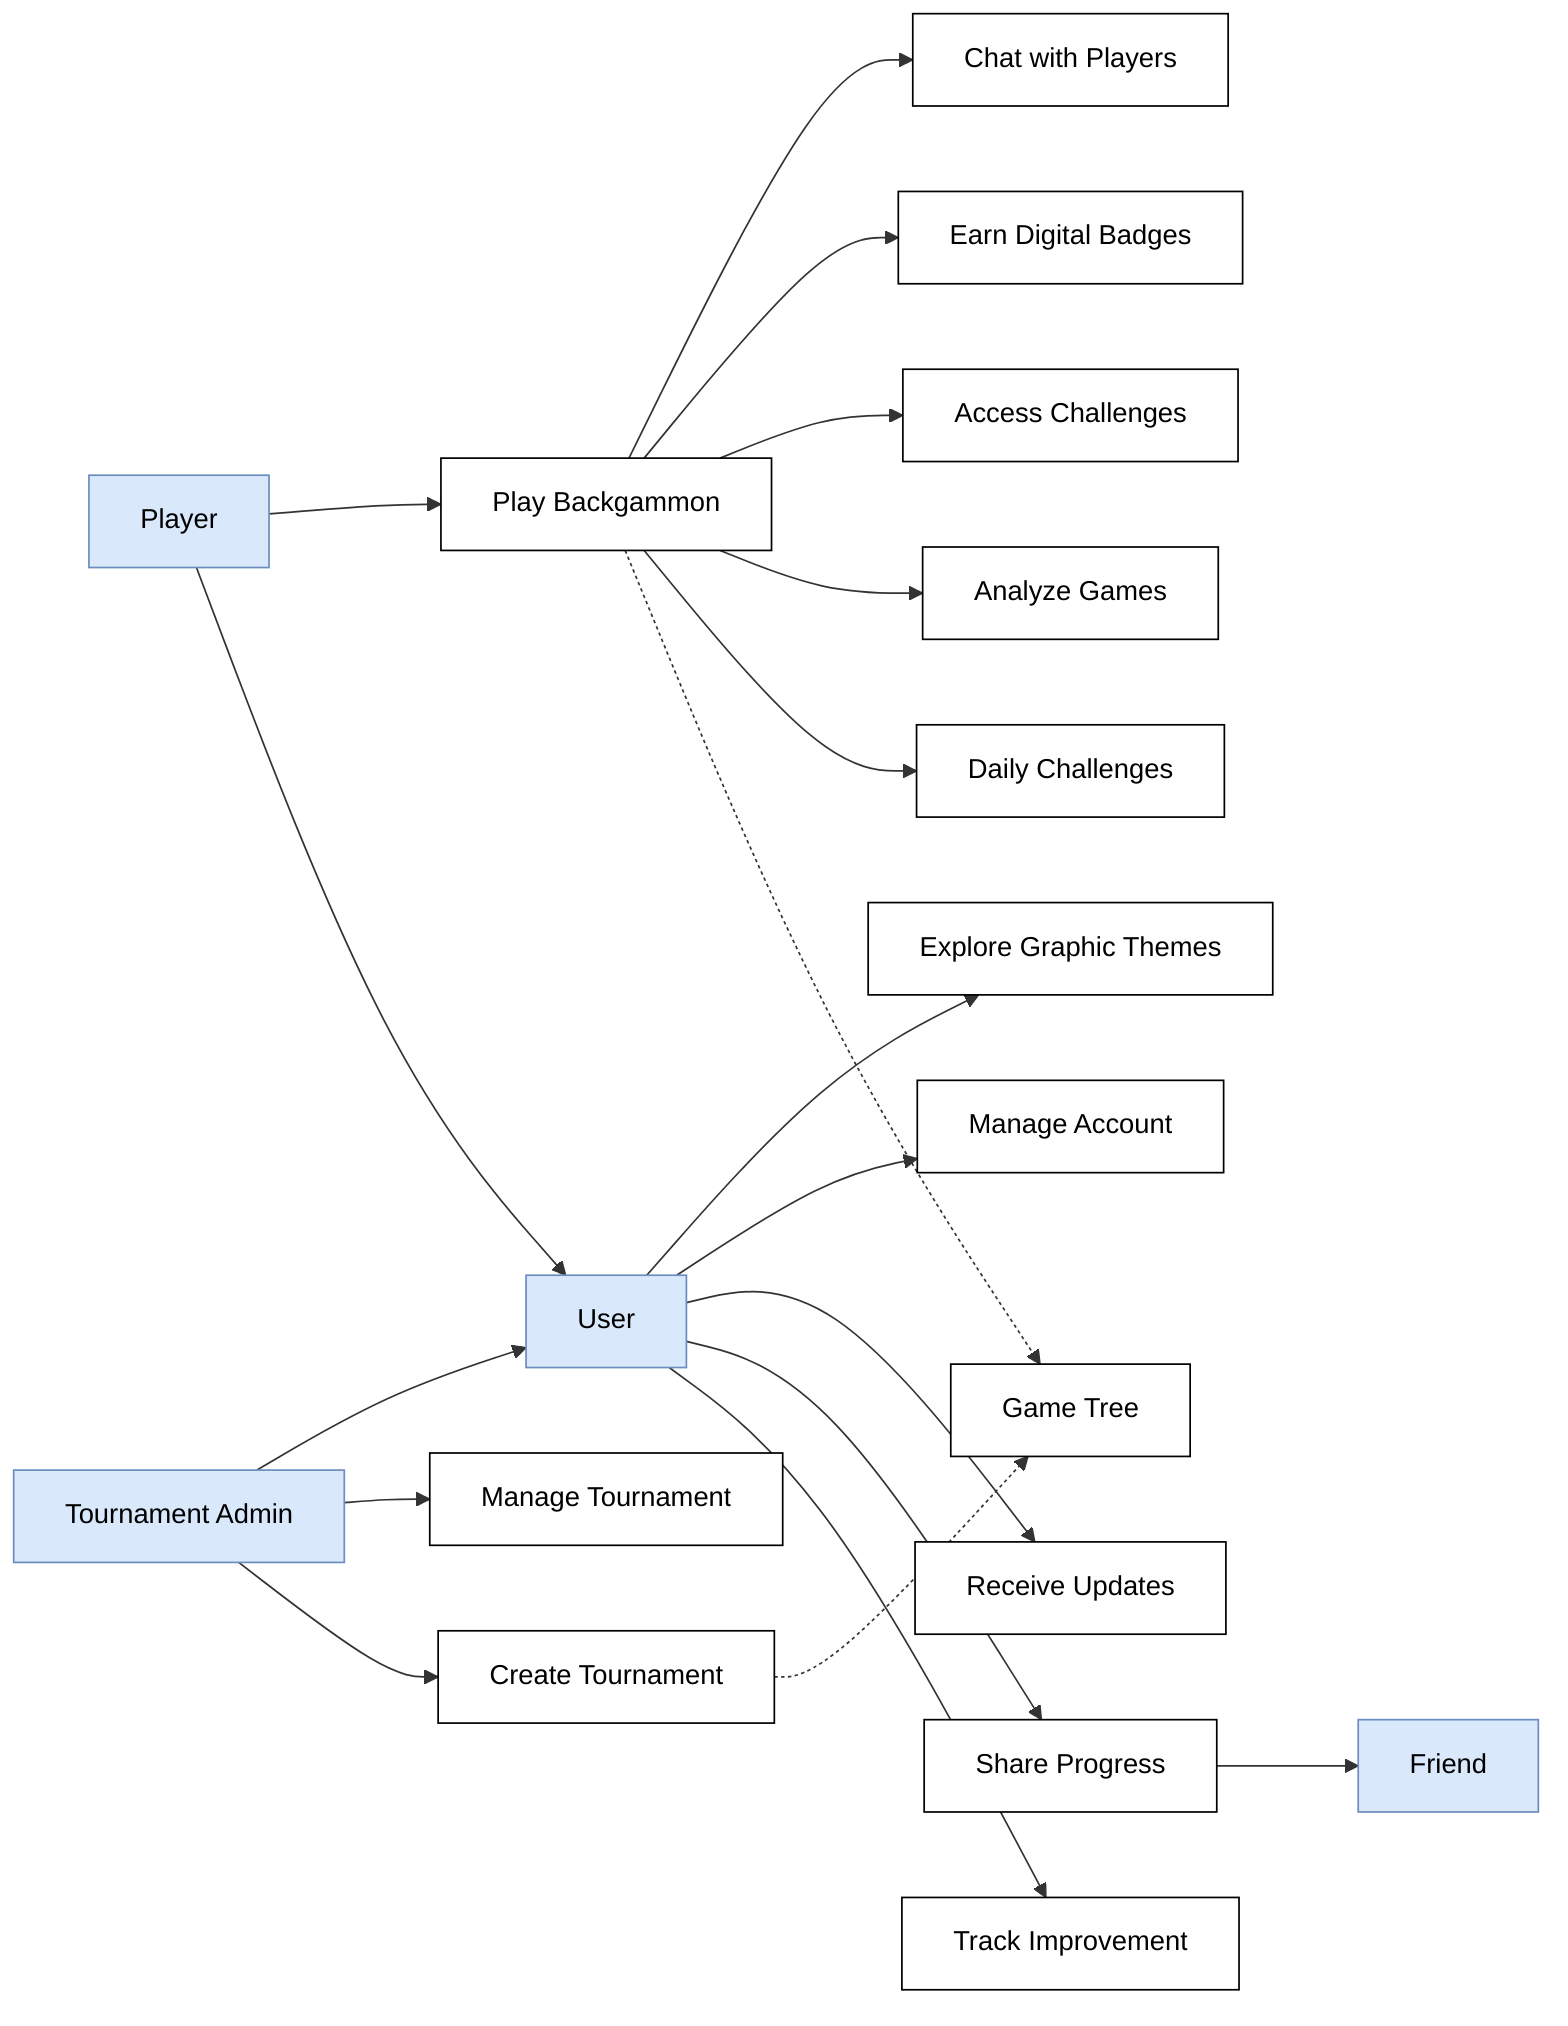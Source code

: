 graph LR
    %% Actors
    TAdmin[Tournament Admin]
    User[User]
    Player[Player]
    Friend[Friend]

    %% Use Cases
    CreateTournament[Create Tournament]
    ManageTournament[Manage Tournament]
    TrackImprovement[Track Improvement]
    ShareProgress[Share Progress]
    ReceiveUpdates[Receive Updates]
    ManageAccount[Manage Account]
    PlayBackgammon[Play Backgammon]
    ChatPlayers[Chat with Players]
    DailyChallenges[Daily Challenges]
    AnalyzeGames[Analyze Games]
    AccessChallenges[Access Challenges]
    EarnBadges[Earn Digital Badges]
    ExploreThemes[Explore Graphic Themes]
    GameTree[Game Tree]

    %% Relationships
    TAdmin --> CreateTournament
    TAdmin --> ManageTournament
    TAdmin --> User
    
    User --> TrackImprovement
    User --> ShareProgress
    User --> ReceiveUpdates
    User --> ManageAccount
    User --> ExploreThemes
    
    Player --> User
    Player --> PlayBackgammon
    
    ShareProgress --> Friend
    
    %% Include relationships
    PlayBackgammon -.-> GameTree
    PlayBackgammon --> DailyChallenges
    PlayBackgammon --> AnalyzeGames
    PlayBackgammon --> AccessChallenges
    PlayBackgammon --> EarnBadges
    PlayBackgammon --> ChatPlayers
    CreateTournament -.-> GameTree

    %% Styling
    classDef actor fill:#dae8fc,stroke:#6c8ebf,color:#000
    classDef useCase fill:#fff,stroke:#000,color:#000
    
    class TAdmin,User,Player,Friend actor
    class CreateTournament,ManageTournament,TrackImprovement,ShareProgress,ReceiveUpdates,ManageAccount,PlayBackgammon,ChatPlayers,DailyChallenges,AnalyzeGames,AccessChallenges,EarnBadges,ExploreThemes,GameTree useCase